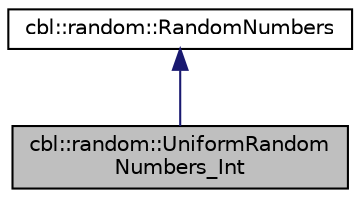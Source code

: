 digraph "cbl::random::UniformRandomNumbers_Int"
{
  edge [fontname="Helvetica",fontsize="10",labelfontname="Helvetica",labelfontsize="10"];
  node [fontname="Helvetica",fontsize="10",shape=record];
  Node2 [label="cbl::random::UniformRandom\lNumbers_Int",height=0.2,width=0.4,color="black", fillcolor="grey75", style="filled", fontcolor="black"];
  Node3 -> Node2 [dir="back",color="midnightblue",fontsize="10",style="solid",fontname="Helvetica"];
  Node3 [label="cbl::random::RandomNumbers",height=0.2,width=0.4,color="black", fillcolor="white", style="filled",URL="$df/dff/classcbl_1_1random_1_1RandomNumbers.html",tooltip="The class RandomNumbers. "];
}
